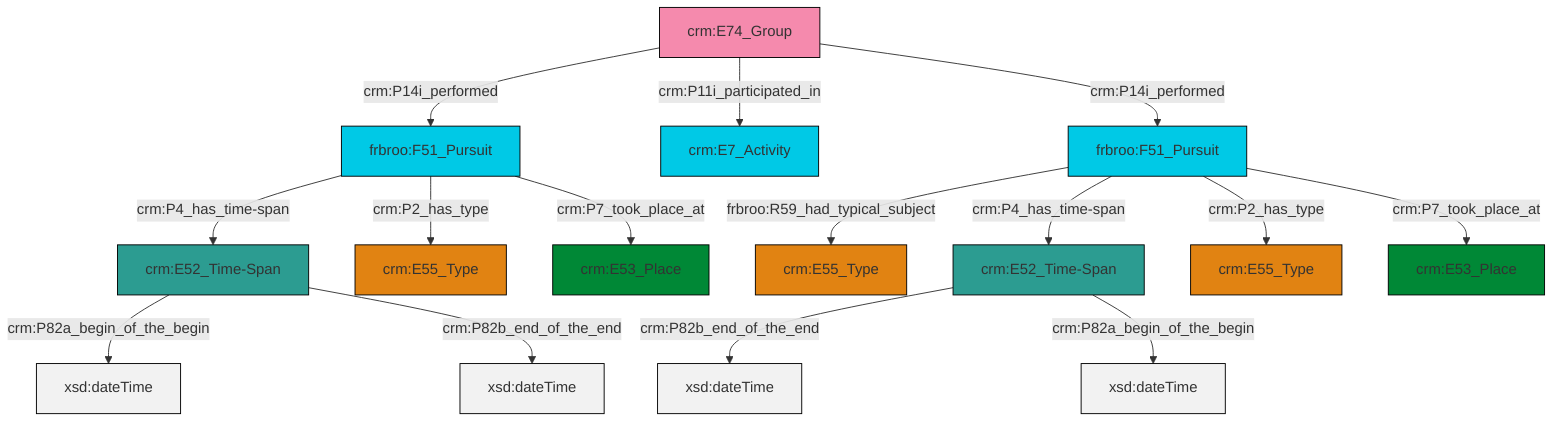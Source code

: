 graph TD
classDef Literal fill:#f2f2f2,stroke:#000000;
classDef CRM_Entity fill:#FFFFFF,stroke:#000000;
classDef Temporal_Entity fill:#00C9E6, stroke:#000000;
classDef Type fill:#E18312, stroke:#000000;
classDef Time-Span fill:#2C9C91, stroke:#000000;
classDef Appellation fill:#FFEB7F, stroke:#000000;
classDef Place fill:#008836, stroke:#000000;
classDef Persistent_Item fill:#B266B2, stroke:#000000;
classDef Conceptual_Object fill:#FFD700, stroke:#000000;
classDef Physical_Thing fill:#D2B48C, stroke:#000000;
classDef Actor fill:#f58aad, stroke:#000000;
classDef PC_Classes fill:#4ce600, stroke:#000000;
classDef Multi fill:#cccccc,stroke:#000000;

2["crm:E74_Group"]:::Actor -->|crm:P14i_performed| 3["frbroo:F51_Pursuit"]:::Temporal_Entity
4["frbroo:F51_Pursuit"]:::Temporal_Entity -->|frbroo:R59_had_typical_subject| 5["crm:E55_Type"]:::Type
2["crm:E74_Group"]:::Actor -->|crm:P11i_participated_in| 7["crm:E7_Activity"]:::Temporal_Entity
3["frbroo:F51_Pursuit"]:::Temporal_Entity -->|crm:P4_has_time-span| 8["crm:E52_Time-Span"]:::Time-Span
10["crm:E52_Time-Span"]:::Time-Span -->|crm:P82b_end_of_the_end| 11[xsd:dateTime]:::Literal
2["crm:E74_Group"]:::Actor -->|crm:P14i_performed| 4["frbroo:F51_Pursuit"]:::Temporal_Entity
4["frbroo:F51_Pursuit"]:::Temporal_Entity -->|crm:P4_has_time-span| 10["crm:E52_Time-Span"]:::Time-Span
8["crm:E52_Time-Span"]:::Time-Span -->|crm:P82a_begin_of_the_begin| 14[xsd:dateTime]:::Literal
3["frbroo:F51_Pursuit"]:::Temporal_Entity -->|crm:P2_has_type| 12["crm:E55_Type"]:::Type
4["frbroo:F51_Pursuit"]:::Temporal_Entity -->|crm:P2_has_type| 0["crm:E55_Type"]:::Type
8["crm:E52_Time-Span"]:::Time-Span -->|crm:P82b_end_of_the_end| 17[xsd:dateTime]:::Literal
3["frbroo:F51_Pursuit"]:::Temporal_Entity -->|crm:P7_took_place_at| 20["crm:E53_Place"]:::Place
4["frbroo:F51_Pursuit"]:::Temporal_Entity -->|crm:P7_took_place_at| 23["crm:E53_Place"]:::Place
10["crm:E52_Time-Span"]:::Time-Span -->|crm:P82a_begin_of_the_begin| 24[xsd:dateTime]:::Literal